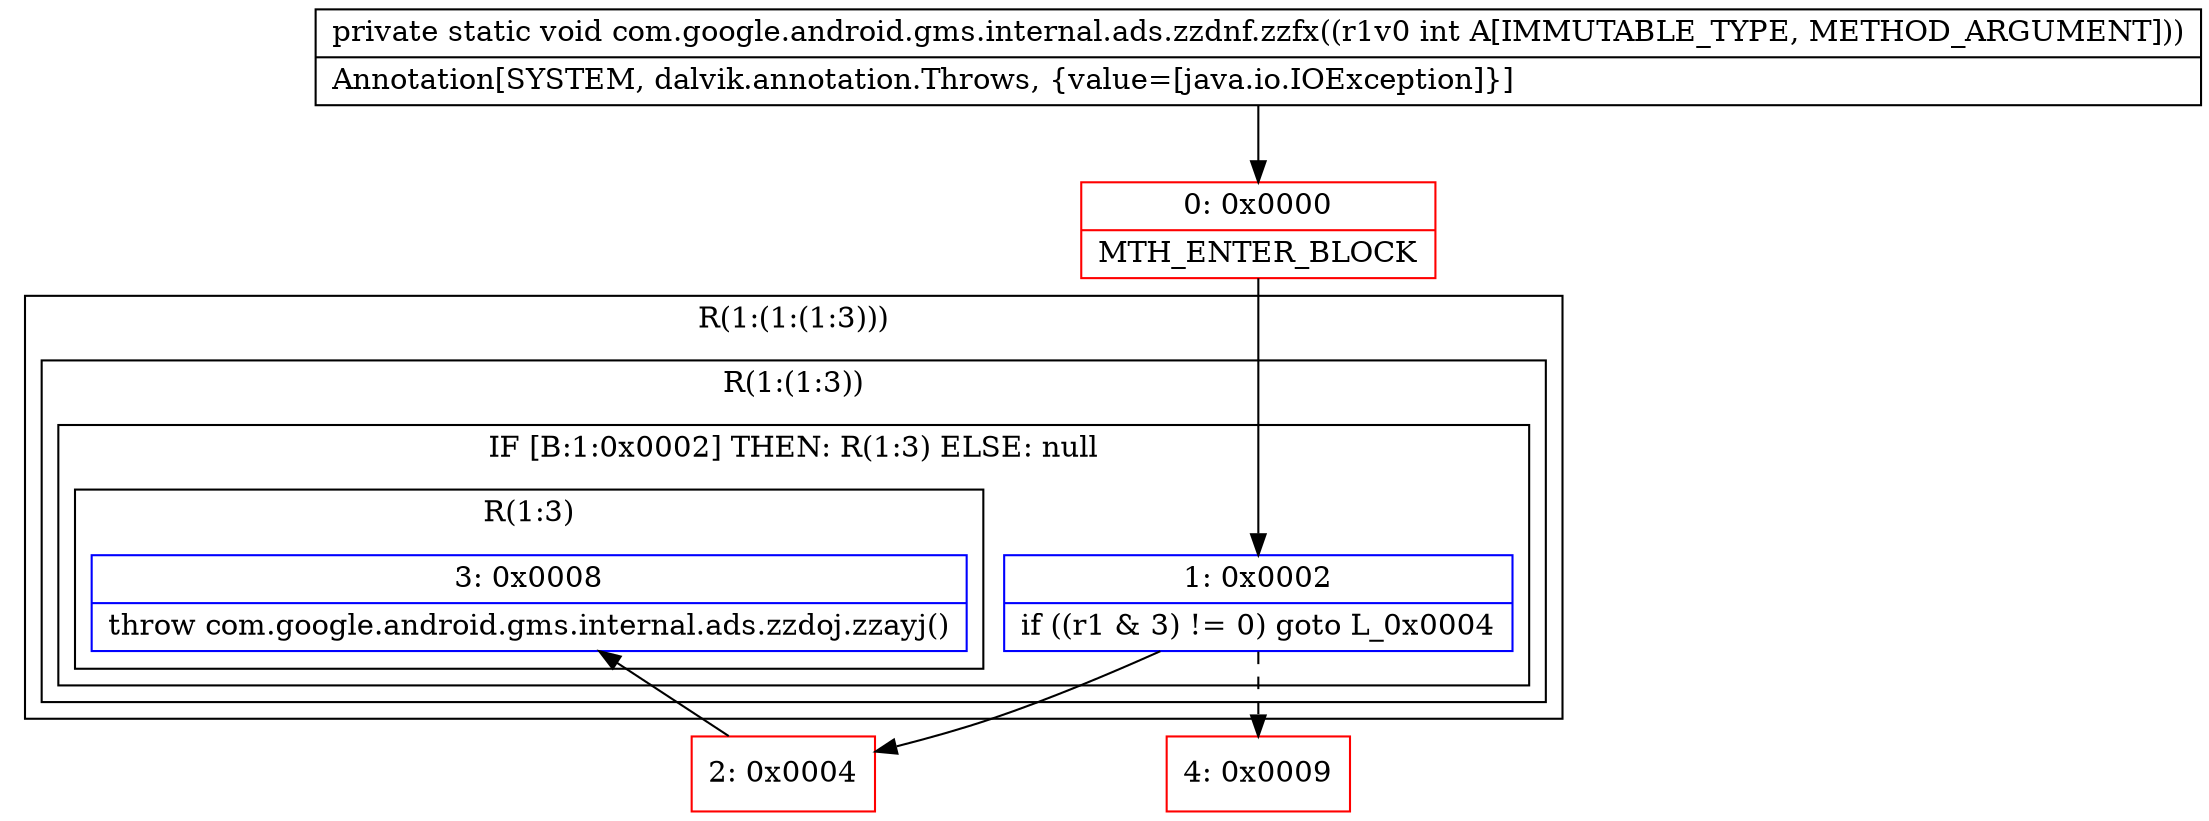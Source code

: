 digraph "CFG forcom.google.android.gms.internal.ads.zzdnf.zzfx(I)V" {
subgraph cluster_Region_1858859893 {
label = "R(1:(1:(1:3)))";
node [shape=record,color=blue];
subgraph cluster_Region_2029714463 {
label = "R(1:(1:3))";
node [shape=record,color=blue];
subgraph cluster_IfRegion_367224970 {
label = "IF [B:1:0x0002] THEN: R(1:3) ELSE: null";
node [shape=record,color=blue];
Node_1 [shape=record,label="{1\:\ 0x0002|if ((r1 & 3) != 0) goto L_0x0004\l}"];
subgraph cluster_Region_300356193 {
label = "R(1:3)";
node [shape=record,color=blue];
Node_3 [shape=record,label="{3\:\ 0x0008|throw com.google.android.gms.internal.ads.zzdoj.zzayj()\l}"];
}
}
}
}
Node_0 [shape=record,color=red,label="{0\:\ 0x0000|MTH_ENTER_BLOCK\l}"];
Node_2 [shape=record,color=red,label="{2\:\ 0x0004}"];
Node_4 [shape=record,color=red,label="{4\:\ 0x0009}"];
MethodNode[shape=record,label="{private static void com.google.android.gms.internal.ads.zzdnf.zzfx((r1v0 int A[IMMUTABLE_TYPE, METHOD_ARGUMENT]))  | Annotation[SYSTEM, dalvik.annotation.Throws, \{value=[java.io.IOException]\}]\l}"];
MethodNode -> Node_0;
Node_1 -> Node_2;
Node_1 -> Node_4[style=dashed];
Node_0 -> Node_1;
Node_2 -> Node_3;
}

